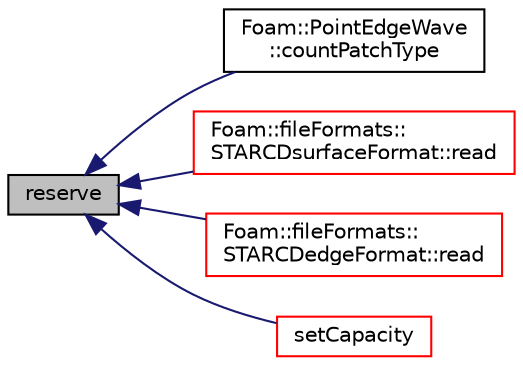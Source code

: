 digraph "reserve"
{
  bgcolor="transparent";
  edge [fontname="Helvetica",fontsize="10",labelfontname="Helvetica",labelfontsize="10"];
  node [fontname="Helvetica",fontsize="10",shape=record];
  rankdir="LR";
  Node1 [label="reserve",height=0.2,width=0.4,color="black", fillcolor="grey75", style="filled", fontcolor="black"];
  Node1 -> Node2 [dir="back",color="midnightblue",fontsize="10",style="solid",fontname="Helvetica"];
  Node2 [label="Foam::PointEdgeWave\l::countPatchType",height=0.2,width=0.4,color="black",URL="$a01915.html#af1e6afe589b1de4f22d3c8587a005161"];
  Node1 -> Node3 [dir="back",color="midnightblue",fontsize="10",style="solid",fontname="Helvetica"];
  Node3 [label="Foam::fileFormats::\lSTARCDsurfaceFormat::read",height=0.2,width=0.4,color="red",URL="$a02516.html#a464ebd67acbdff0014d4dae69e3ec4be",tooltip="Read from file. "];
  Node1 -> Node4 [dir="back",color="midnightblue",fontsize="10",style="solid",fontname="Helvetica"];
  Node4 [label="Foam::fileFormats::\lSTARCDedgeFormat::read",height=0.2,width=0.4,color="red",URL="$a02515.html#a464ebd67acbdff0014d4dae69e3ec4be",tooltip="Read from file. "];
  Node1 -> Node5 [dir="back",color="midnightblue",fontsize="10",style="solid",fontname="Helvetica"];
  Node5 [label="setCapacity",height=0.2,width=0.4,color="red",URL="$a00608.html#a3769bf93f15609625d62b693c566bcd1",tooltip="Alter the size of the underlying storage. "];
}
